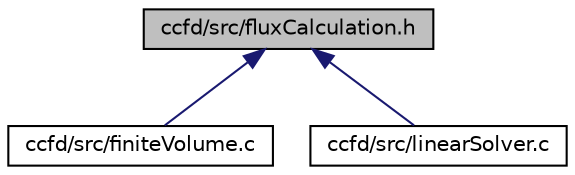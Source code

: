 digraph "ccfd/src/fluxCalculation.h"
{
 // INTERACTIVE_SVG=YES
 // LATEX_PDF_SIZE
  edge [fontname="Helvetica",fontsize="10",labelfontname="Helvetica",labelfontsize="10"];
  node [fontname="Helvetica",fontsize="10",shape=record];
  Node1 [label="ccfd/src/fluxCalculation.h",height=0.2,width=0.4,color="black", fillcolor="grey75", style="filled", fontcolor="black",tooltip=" "];
  Node1 -> Node2 [dir="back",color="midnightblue",fontsize="10",style="solid"];
  Node2 [label="ccfd/src/finiteVolume.c",height=0.2,width=0.4,color="black", fillcolor="white", style="filled",URL="$finiteVolume_8c.html",tooltip="Finite volume time derivative functions."];
  Node1 -> Node3 [dir="back",color="midnightblue",fontsize="10",style="solid"];
  Node3 [label="ccfd/src/linearSolver.c",height=0.2,width=0.4,color="black", fillcolor="white", style="filled",URL="$linearSolver_8c.html",tooltip="Contains the functions for solving the linear system of equations during implicit calculations."];
}
